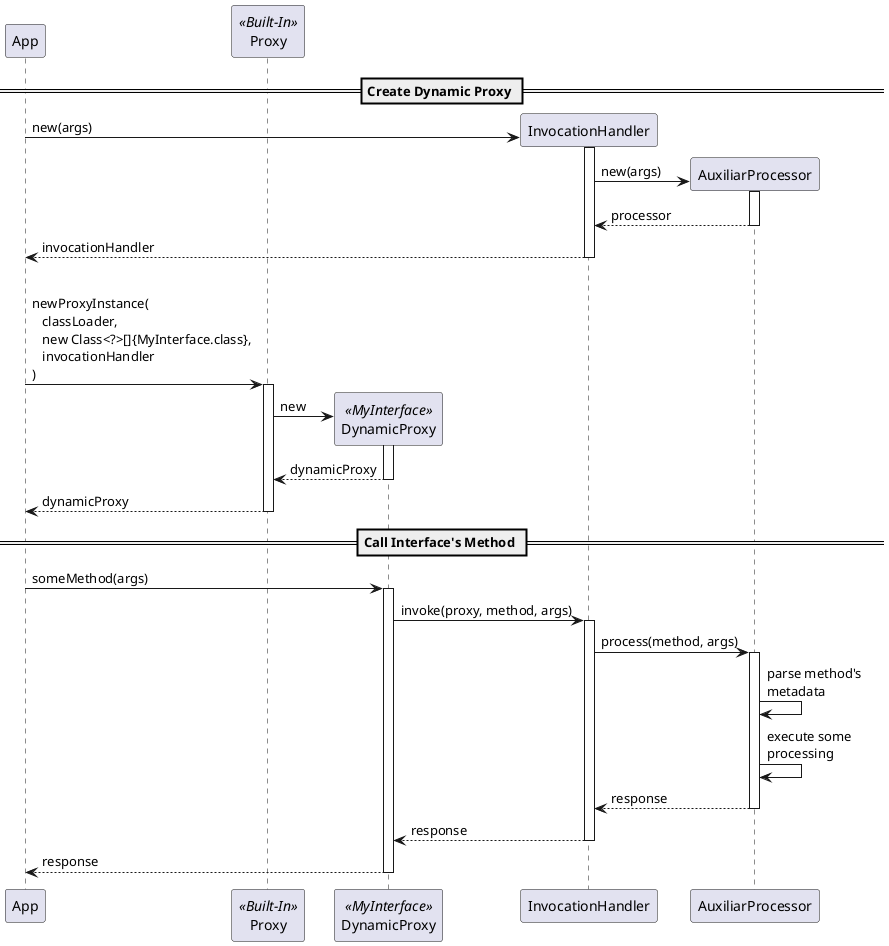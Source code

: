 @startuml

participant App as A
participant Proxy as P <<Built-In>>
participant DynamicProxy as D <<MyInterface>>
participant InvocationHandler as H
participant AuxiliarProcessor as R

== Create Dynamic Proxy ==

create H
A -> H : new(args)
activate H

create R
H -> R : new(args)
activate R

R --> H : processor
deactivate R

H --> A : invocationHandler
deactivate H

|||

A -> P : newProxyInstance(\n   classLoader,\n   new Class<?>[]{MyInterface.class},\n   invocationHandler\n)
activate P

create D
P -> D : new
activate D

D --> P : dynamicProxy
deactivate D

P --> A : dynamicProxy
deactivate P

== Call Interface's Method ==

A -> D : someMethod(args)
activate D

D -> H : invoke(proxy, method, args)
activate H

H -> R : process(method, args)
activate R

R -> R : parse method's\nmetadata
R -> R : execute some\nprocessing

R --> H : response
deactivate R

H --> D : response
deactivate H

D --> A : response
deactivate D

@enduml
